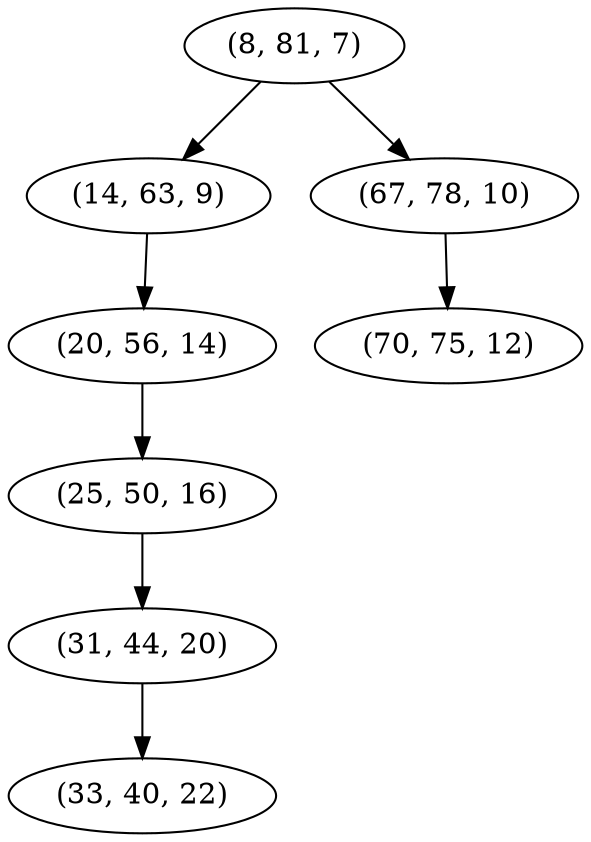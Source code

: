 digraph tree {
    "(8, 81, 7)";
    "(14, 63, 9)";
    "(20, 56, 14)";
    "(25, 50, 16)";
    "(31, 44, 20)";
    "(33, 40, 22)";
    "(67, 78, 10)";
    "(70, 75, 12)";
    "(8, 81, 7)" -> "(14, 63, 9)";
    "(8, 81, 7)" -> "(67, 78, 10)";
    "(14, 63, 9)" -> "(20, 56, 14)";
    "(20, 56, 14)" -> "(25, 50, 16)";
    "(25, 50, 16)" -> "(31, 44, 20)";
    "(31, 44, 20)" -> "(33, 40, 22)";
    "(67, 78, 10)" -> "(70, 75, 12)";
}
